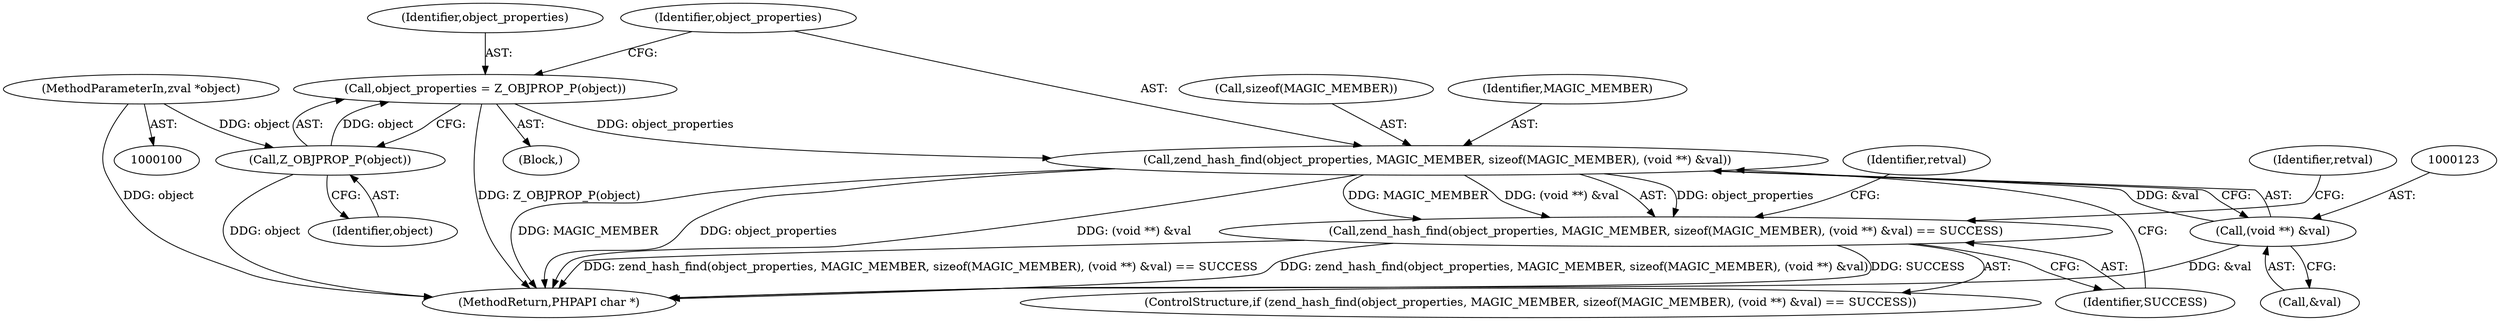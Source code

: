 digraph "1_php_fb83c76deec58f1fab17c350f04c9f042e5977d1@pointer" {
"1000117" [label="(Call,zend_hash_find(object_properties, MAGIC_MEMBER, sizeof(MAGIC_MEMBER), (void **) &val))"];
"1000111" [label="(Call,object_properties = Z_OBJPROP_P(object))"];
"1000113" [label="(Call,Z_OBJPROP_P(object))"];
"1000101" [label="(MethodParameterIn,zval *object)"];
"1000122" [label="(Call,(void **) &val)"];
"1000116" [label="(Call,zend_hash_find(object_properties, MAGIC_MEMBER, sizeof(MAGIC_MEMBER), (void **) &val) == SUCCESS)"];
"1000120" [label="(Call,sizeof(MAGIC_MEMBER))"];
"1000111" [label="(Call,object_properties = Z_OBJPROP_P(object))"];
"1000113" [label="(Call,Z_OBJPROP_P(object))"];
"1000101" [label="(MethodParameterIn,zval *object)"];
"1000124" [label="(Call,&val)"];
"1000118" [label="(Identifier,object_properties)"];
"1000115" [label="(ControlStructure,if (zend_hash_find(object_properties, MAGIC_MEMBER, sizeof(MAGIC_MEMBER), (void **) &val) == SUCCESS))"];
"1000145" [label="(MethodReturn,PHPAPI char *)"];
"1000119" [label="(Identifier,MAGIC_MEMBER)"];
"1000126" [label="(Identifier,SUCCESS)"];
"1000112" [label="(Identifier,object_properties)"];
"1000103" [label="(Block,)"];
"1000117" [label="(Call,zend_hash_find(object_properties, MAGIC_MEMBER, sizeof(MAGIC_MEMBER), (void **) &val))"];
"1000129" [label="(Identifier,retval)"];
"1000116" [label="(Call,zend_hash_find(object_properties, MAGIC_MEMBER, sizeof(MAGIC_MEMBER), (void **) &val) == SUCCESS)"];
"1000114" [label="(Identifier,object)"];
"1000144" [label="(Identifier,retval)"];
"1000122" [label="(Call,(void **) &val)"];
"1000117" -> "1000116"  [label="AST: "];
"1000117" -> "1000122"  [label="CFG: "];
"1000118" -> "1000117"  [label="AST: "];
"1000119" -> "1000117"  [label="AST: "];
"1000120" -> "1000117"  [label="AST: "];
"1000122" -> "1000117"  [label="AST: "];
"1000126" -> "1000117"  [label="CFG: "];
"1000117" -> "1000145"  [label="DDG: object_properties"];
"1000117" -> "1000145"  [label="DDG: (void **) &val"];
"1000117" -> "1000145"  [label="DDG: MAGIC_MEMBER"];
"1000117" -> "1000116"  [label="DDG: object_properties"];
"1000117" -> "1000116"  [label="DDG: MAGIC_MEMBER"];
"1000117" -> "1000116"  [label="DDG: (void **) &val"];
"1000111" -> "1000117"  [label="DDG: object_properties"];
"1000122" -> "1000117"  [label="DDG: &val"];
"1000111" -> "1000103"  [label="AST: "];
"1000111" -> "1000113"  [label="CFG: "];
"1000112" -> "1000111"  [label="AST: "];
"1000113" -> "1000111"  [label="AST: "];
"1000118" -> "1000111"  [label="CFG: "];
"1000111" -> "1000145"  [label="DDG: Z_OBJPROP_P(object)"];
"1000113" -> "1000111"  [label="DDG: object"];
"1000113" -> "1000114"  [label="CFG: "];
"1000114" -> "1000113"  [label="AST: "];
"1000113" -> "1000145"  [label="DDG: object"];
"1000101" -> "1000113"  [label="DDG: object"];
"1000101" -> "1000100"  [label="AST: "];
"1000101" -> "1000145"  [label="DDG: object"];
"1000122" -> "1000124"  [label="CFG: "];
"1000123" -> "1000122"  [label="AST: "];
"1000124" -> "1000122"  [label="AST: "];
"1000122" -> "1000145"  [label="DDG: &val"];
"1000116" -> "1000115"  [label="AST: "];
"1000116" -> "1000126"  [label="CFG: "];
"1000126" -> "1000116"  [label="AST: "];
"1000129" -> "1000116"  [label="CFG: "];
"1000144" -> "1000116"  [label="CFG: "];
"1000116" -> "1000145"  [label="DDG: zend_hash_find(object_properties, MAGIC_MEMBER, sizeof(MAGIC_MEMBER), (void **) &val)"];
"1000116" -> "1000145"  [label="DDG: SUCCESS"];
"1000116" -> "1000145"  [label="DDG: zend_hash_find(object_properties, MAGIC_MEMBER, sizeof(MAGIC_MEMBER), (void **) &val) == SUCCESS"];
}
